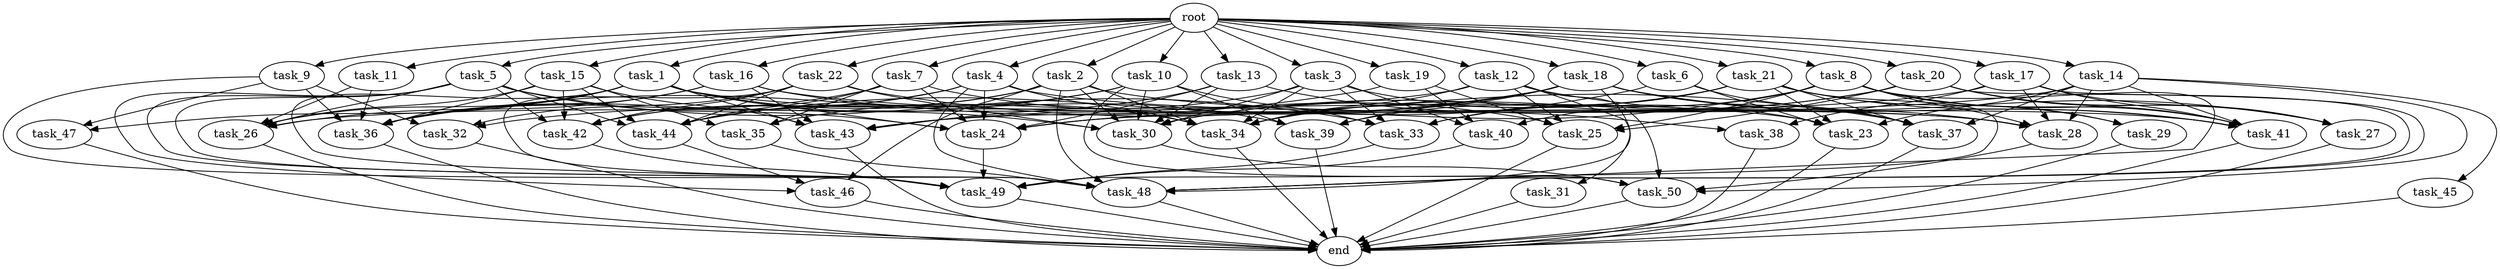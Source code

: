 digraph G {
  root [size="0.000000e+00"];
  task_1 [size="5.724978e+09"];
  task_2 [size="8.202992e+09"];
  task_3 [size="6.362637e+09"];
  task_4 [size="3.252956e+08"];
  task_5 [size="6.044221e+09"];
  task_6 [size="1.047240e+09"];
  task_7 [size="1.074018e+09"];
  task_8 [size="5.311761e+09"];
  task_9 [size="9.463208e+09"];
  task_10 [size="3.780253e+09"];
  task_11 [size="6.777679e+08"];
  task_12 [size="2.191132e+09"];
  task_13 [size="1.092996e+09"];
  task_14 [size="9.590609e+09"];
  task_15 [size="3.502178e+09"];
  task_16 [size="1.259401e+09"];
  task_17 [size="6.603294e+09"];
  task_18 [size="6.374373e+09"];
  task_19 [size="6.547806e+09"];
  task_20 [size="7.097558e+09"];
  task_21 [size="3.585260e+09"];
  task_22 [size="6.785720e+08"];
  task_23 [size="8.667789e+08"];
  task_24 [size="9.030008e+09"];
  task_25 [size="6.562499e+09"];
  task_26 [size="1.963993e+09"];
  task_27 [size="3.534374e+09"];
  task_28 [size="3.003016e+09"];
  task_29 [size="7.480143e+09"];
  task_30 [size="5.778657e+09"];
  task_31 [size="1.661355e+09"];
  task_32 [size="5.774550e+09"];
  task_33 [size="6.314707e+08"];
  task_34 [size="1.815232e+09"];
  task_35 [size="5.647606e+09"];
  task_36 [size="6.214855e+09"];
  task_37 [size="7.383569e+09"];
  task_38 [size="5.896683e+09"];
  task_39 [size="7.287251e+09"];
  task_40 [size="2.283465e+09"];
  task_41 [size="7.716228e+09"];
  task_42 [size="2.469778e+09"];
  task_43 [size="5.422872e+09"];
  task_44 [size="4.477135e+09"];
  task_45 [size="4.187958e+09"];
  task_46 [size="4.683134e+09"];
  task_47 [size="8.525988e+09"];
  task_48 [size="3.637012e+08"];
  task_49 [size="6.327932e+09"];
  task_50 [size="8.314078e+09"];
  end [size="0.000000e+00"];

  root -> task_1 [size="1.000000e-12"];
  root -> task_2 [size="1.000000e-12"];
  root -> task_3 [size="1.000000e-12"];
  root -> task_4 [size="1.000000e-12"];
  root -> task_5 [size="1.000000e-12"];
  root -> task_6 [size="1.000000e-12"];
  root -> task_7 [size="1.000000e-12"];
  root -> task_8 [size="1.000000e-12"];
  root -> task_9 [size="1.000000e-12"];
  root -> task_10 [size="1.000000e-12"];
  root -> task_11 [size="1.000000e-12"];
  root -> task_12 [size="1.000000e-12"];
  root -> task_13 [size="1.000000e-12"];
  root -> task_14 [size="1.000000e-12"];
  root -> task_15 [size="1.000000e-12"];
  root -> task_16 [size="1.000000e-12"];
  root -> task_17 [size="1.000000e-12"];
  root -> task_18 [size="1.000000e-12"];
  root -> task_19 [size="1.000000e-12"];
  root -> task_20 [size="1.000000e-12"];
  root -> task_21 [size="1.000000e-12"];
  root -> task_22 [size="1.000000e-12"];
  task_1 -> task_23 [size="1.733558e+07"];
  task_1 -> task_24 [size="1.128751e+08"];
  task_1 -> task_26 [size="3.273322e+07"];
  task_1 -> task_30 [size="7.223321e+07"];
  task_1 -> task_34 [size="2.593188e+07"];
  task_1 -> task_36 [size="7.768568e+07"];
  task_1 -> task_43 [size="9.038120e+07"];
  task_1 -> task_47 [size="4.262994e+08"];
  task_1 -> task_49 [size="7.909915e+07"];
  task_2 -> task_30 [size="7.223321e+07"];
  task_2 -> task_34 [size="2.593188e+07"];
  task_2 -> task_41 [size="1.102318e+08"];
  task_2 -> task_42 [size="4.939557e+07"];
  task_2 -> task_44 [size="6.395907e+07"];
  task_2 -> task_46 [size="1.561045e+08"];
  task_2 -> task_48 [size="4.041124e+06"];
  task_3 -> task_23 [size="1.733558e+07"];
  task_3 -> task_30 [size="7.223321e+07"];
  task_3 -> task_33 [size="1.262941e+07"];
  task_3 -> task_34 [size="2.593188e+07"];
  task_3 -> task_35 [size="1.882535e+08"];
  task_3 -> task_40 [size="7.611549e+07"];
  task_4 -> task_24 [size="1.128751e+08"];
  task_4 -> task_28 [size="5.005026e+07"];
  task_4 -> task_34 [size="2.593188e+07"];
  task_4 -> task_36 [size="7.768568e+07"];
  task_4 -> task_42 [size="4.939557e+07"];
  task_4 -> task_48 [size="4.041124e+06"];
  task_5 -> task_24 [size="1.128751e+08"];
  task_5 -> task_26 [size="3.273322e+07"];
  task_5 -> task_33 [size="1.262941e+07"];
  task_5 -> task_42 [size="4.939557e+07"];
  task_5 -> task_44 [size="6.395907e+07"];
  task_5 -> task_46 [size="1.561045e+08"];
  task_5 -> task_48 [size="4.041124e+06"];
  task_5 -> task_49 [size="7.909915e+07"];
  task_6 -> task_23 [size="1.733558e+07"];
  task_6 -> task_24 [size="1.128751e+08"];
  task_6 -> task_37 [size="1.476714e+08"];
  task_7 -> task_24 [size="1.128751e+08"];
  task_7 -> task_25 [size="1.312500e+08"];
  task_7 -> task_35 [size="1.882535e+08"];
  task_7 -> task_36 [size="7.768568e+07"];
  task_7 -> task_44 [size="6.395907e+07"];
  task_8 -> task_24 [size="1.128751e+08"];
  task_8 -> task_25 [size="1.312500e+08"];
  task_8 -> task_27 [size="8.835935e+07"];
  task_8 -> task_28 [size="5.005026e+07"];
  task_8 -> task_29 [size="3.740072e+08"];
  task_8 -> task_33 [size="1.262941e+07"];
  task_8 -> task_40 [size="7.611549e+07"];
  task_8 -> task_41 [size="1.102318e+08"];
  task_8 -> task_48 [size="4.041124e+06"];
  task_9 -> task_32 [size="1.924850e+08"];
  task_9 -> task_36 [size="7.768568e+07"];
  task_9 -> task_47 [size="4.262994e+08"];
  task_9 -> task_48 [size="4.041124e+06"];
  task_10 -> task_30 [size="7.223321e+07"];
  task_10 -> task_32 [size="1.924850e+08"];
  task_10 -> task_33 [size="1.262941e+07"];
  task_10 -> task_39 [size="1.821813e+08"];
  task_10 -> task_44 [size="6.395907e+07"];
  task_10 -> task_50 [size="1.662816e+08"];
  task_11 -> task_26 [size="3.273322e+07"];
  task_11 -> task_36 [size="7.768568e+07"];
  task_12 -> task_25 [size="1.312500e+08"];
  task_12 -> task_26 [size="3.273322e+07"];
  task_12 -> task_28 [size="5.005026e+07"];
  task_12 -> task_31 [size="1.661355e+08"];
  task_12 -> task_34 [size="2.593188e+07"];
  task_12 -> task_50 [size="1.662816e+08"];
  task_13 -> task_24 [size="1.128751e+08"];
  task_13 -> task_30 [size="7.223321e+07"];
  task_13 -> task_38 [size="2.948341e+08"];
  task_13 -> task_43 [size="9.038120e+07"];
  task_14 -> task_23 [size="1.733558e+07"];
  task_14 -> task_24 [size="1.128751e+08"];
  task_14 -> task_28 [size="5.005026e+07"];
  task_14 -> task_37 [size="1.476714e+08"];
  task_14 -> task_41 [size="1.102318e+08"];
  task_14 -> task_45 [size="4.187958e+08"];
  task_14 -> task_50 [size="1.662816e+08"];
  task_15 -> task_26 [size="3.273322e+07"];
  task_15 -> task_35 [size="1.882535e+08"];
  task_15 -> task_36 [size="7.768568e+07"];
  task_15 -> task_42 [size="4.939557e+07"];
  task_15 -> task_43 [size="9.038120e+07"];
  task_15 -> task_44 [size="6.395907e+07"];
  task_16 -> task_26 [size="3.273322e+07"];
  task_16 -> task_28 [size="5.005026e+07"];
  task_16 -> task_36 [size="7.768568e+07"];
  task_16 -> task_39 [size="1.821813e+08"];
  task_16 -> task_43 [size="9.038120e+07"];
  task_17 -> task_27 [size="8.835935e+07"];
  task_17 -> task_28 [size="5.005026e+07"];
  task_17 -> task_38 [size="2.948341e+08"];
  task_17 -> task_41 [size="1.102318e+08"];
  task_17 -> task_43 [size="9.038120e+07"];
  task_17 -> task_48 [size="4.041124e+06"];
  task_18 -> task_27 [size="8.835935e+07"];
  task_18 -> task_34 [size="2.593188e+07"];
  task_18 -> task_37 [size="1.476714e+08"];
  task_18 -> task_39 [size="1.821813e+08"];
  task_18 -> task_41 [size="1.102318e+08"];
  task_18 -> task_43 [size="9.038120e+07"];
  task_18 -> task_44 [size="6.395907e+07"];
  task_18 -> task_48 [size="4.041124e+06"];
  task_19 -> task_25 [size="1.312500e+08"];
  task_19 -> task_36 [size="7.768568e+07"];
  task_19 -> task_40 [size="7.611549e+07"];
  task_20 -> task_25 [size="1.312500e+08"];
  task_20 -> task_27 [size="8.835935e+07"];
  task_20 -> task_30 [size="7.223321e+07"];
  task_20 -> task_34 [size="2.593188e+07"];
  task_20 -> task_41 [size="1.102318e+08"];
  task_20 -> task_48 [size="4.041124e+06"];
  task_21 -> task_23 [size="1.733558e+07"];
  task_21 -> task_29 [size="3.740072e+08"];
  task_21 -> task_30 [size="7.223321e+07"];
  task_21 -> task_33 [size="1.262941e+07"];
  task_21 -> task_37 [size="1.476714e+08"];
  task_21 -> task_39 [size="1.821813e+08"];
  task_21 -> task_41 [size="1.102318e+08"];
  task_21 -> task_49 [size="7.909915e+07"];
  task_22 -> task_30 [size="7.223321e+07"];
  task_22 -> task_32 [size="1.924850e+08"];
  task_22 -> task_37 [size="1.476714e+08"];
  task_22 -> task_42 [size="4.939557e+07"];
  task_22 -> task_44 [size="6.395907e+07"];
  task_22 -> task_49 [size="7.909915e+07"];
  task_23 -> end [size="1.000000e-12"];
  task_24 -> task_49 [size="7.909915e+07"];
  task_25 -> end [size="1.000000e-12"];
  task_26 -> end [size="1.000000e-12"];
  task_27 -> end [size="1.000000e-12"];
  task_28 -> task_50 [size="1.662816e+08"];
  task_29 -> end [size="1.000000e-12"];
  task_30 -> task_50 [size="1.662816e+08"];
  task_31 -> end [size="1.000000e-12"];
  task_32 -> end [size="1.000000e-12"];
  task_33 -> task_49 [size="7.909915e+07"];
  task_34 -> end [size="1.000000e-12"];
  task_35 -> task_48 [size="4.041124e+06"];
  task_36 -> end [size="1.000000e-12"];
  task_37 -> end [size="1.000000e-12"];
  task_38 -> end [size="1.000000e-12"];
  task_39 -> end [size="1.000000e-12"];
  task_40 -> task_49 [size="7.909915e+07"];
  task_41 -> end [size="1.000000e-12"];
  task_42 -> task_49 [size="7.909915e+07"];
  task_43 -> end [size="1.000000e-12"];
  task_44 -> task_46 [size="1.561045e+08"];
  task_45 -> end [size="1.000000e-12"];
  task_46 -> end [size="1.000000e-12"];
  task_47 -> end [size="1.000000e-12"];
  task_48 -> end [size="1.000000e-12"];
  task_49 -> end [size="1.000000e-12"];
  task_50 -> end [size="1.000000e-12"];
}

